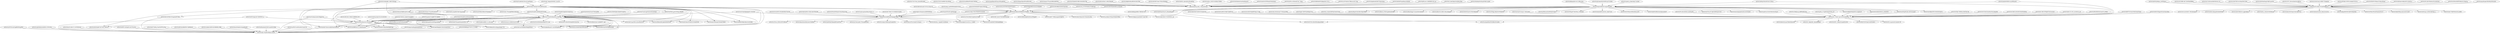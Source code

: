 strict digraph  {
	oQYwFuH7m9DO0j7Ew4vL2gOFgrAc -> oQYwFuNJ47DmhAUGsWyk8PQsUpT4;
	oQYwFuG7eUv3vAu_lArn4XFuAGfc -> oQYwFuEDYLj1e8G_7rXoymNcf1jA;
	"oQYwFuKbfqndyh9-ww118Ruu4Ixs" -> oQYwFuDaqCxdIDSD1wyajGrPCpHQ;
	oQYwFuHmWd5yJDGuzbQtnaymQOeA -> oQYwFuFfuxwdnyrnivccaZcBamIU;
	"oQYwFuNE24Ec-G9lxE1GB8KWn76Y" -> oQYwFuFfuxwdnyrnivccaZcBamIU;
	oQYwFuEHYX2J0Hjey_j3wPbrjpco -> "oQYwFuC8-wrdeC-W-XsD0TbBXysk";
	oQYwFuCRCiRk6aiVIjG9z5NpYOl0 -> oQYwFuNCoRybxwlD6HkLWzTGhOwc;
	oQYwFuI8Pn8HhMeI2mACTl_P8Dlk -> oQYwFuFN_7PeDw7gw2ZDV6wMEzOg;
	"oQYwFuCY2Xi7At0RKX-tQJ-4E0g4" -> oQYwFuEDYLj1e8G_7rXoymNcf1jA;
	oQYwFuCwn_YUYSWzbEnrVU6fQVqQ -> oQYwFuNCoRybxwlD6HkLWzTGhOwc;
	oQYwFuFitcdDf8nPXYLRLVU9K0AI -> oQYwFuEDYLj1e8G_7rXoymNcf1jA;
	"oQYwFuCH5VEiAlsbQH4-yuckzyDQ" -> oQYwFuNCoRybxwlD6HkLWzTGhOwc;
	"oQYwFuNUNHf6-sKF_IfuMXAGBR8A" -> "oQYwFuC8-wrdeC-W-XsD0TbBXysk";
	oQYwFuKRvoB1ymh7A7On7a3Zzy7E -> oQYwFuNCoRybxwlD6HkLWzTGhOwc;
	oQYwFuGJLGAmDNtSWHP2q2UYcMIM -> oQYwFuDaqCxdIDSD1wyajGrPCpHQ;
	oQYwFuG4Y5PgGBjp8ppKF1YOrG0M -> oQYwFuK7mQ0NH9neEtiL1LBerStg;
	oQYwFuG4Y5PgGBjp8ppKF1YOrG0M -> oQYwFuOcx3bRWqYN5J4jAaE7Jbks;
	"oQYwFuII8GgT4X2eFlvXrvS-XNzw" -> oQYwFuDaqCxdIDSD1wyajGrPCpHQ;
	"oQYwFuII8GgT4X2eFlvXrvS-XNzw" -> oQYwFuFN_7PeDw7gw2ZDV6wMEzOg;
	oQYwFuAnqv44yRmjjhbn6j8ZkVx0 -> oQYwFuOJL7GCpfn3oEbgu7JYxEl4;
	oQYwFuDAX39VRYHvvzyrPBYiieNY -> oQYwFuDaqCxdIDSD1wyajGrPCpHQ;
	oQYwFuDAX39VRYHvvzyrPBYiieNY -> oQYwFuFN_7PeDw7gw2ZDV6wMEzOg;
	oQYwFuM7md1ngyMa5mOh5QSlIOpI -> oQYwFuK7mQ0NH9neEtiL1LBerStg;
	oQYwFuEBFYVGvbnzWSBUEAZtThn8 -> oQYwFuFN_7PeDw7gw2ZDV6wMEzOg;
	"oQYwFuGC-K4NuoiDoBt3i0evnu_M" -> "oQYwFuC8-wrdeC-W-XsD0TbBXysk";
	oQYwFuCpe4k_q_KAeZaKq71nOx8I -> oQYwFuDaqCxdIDSD1wyajGrPCpHQ;
	oQYwFuC6M7fK23x1bd4q5We1LbI4 -> "oQYwFuC8-wrdeC-W-XsD0TbBXysk";
	oQYwFuJELrYlzwprmsaQE6F6HNm4 -> oQYwFuOcx3bRWqYN5J4jAaE7Jbks;
	oQYwFuF2aYkx0J60_YrBN7EGIsgA -> oQYwFuNJ47DmhAUGsWyk8PQsUpT4;
	oQYwFuF2aYkx0J60_YrBN7EGIsgA -> oQYwFuK7mQ0NH9neEtiL1LBerStg;
	oQYwFuF2aYkx0J60_YrBN7EGIsgA -> oQYwFuFfuxwdnyrnivccaZcBamIU;
	oQYwFuM5TveIgcsDs7Zl0WWI7i_o -> oQYwFuFfuxwdnyrnivccaZcBamIU;
	oQYwFuM5TveIgcsDs7Zl0WWI7i_o -> oQYwFuOJL7GCpfn3oEbgu7JYxEl4;
	oQYwFuJ4aERkn5KYNmutW0mARxTA -> oQYwFuEDYLj1e8G_7rXoymNcf1jA;
	oQYwFuIX5PobATqxJyCBjE1pawWo -> "oQYwFuC8-wrdeC-W-XsD0TbBXysk";
	oQYwFuOE9Cq1RJsO2tcwtGO6YRVI -> oQYwFuFfuxwdnyrnivccaZcBamIU;
	oQYwFuMXGYSMjpxGFzQzCkmi4RAo -> oQYwFuFN_7PeDw7gw2ZDV6wMEzOg;
	oQYwFuNXqmtMptnlP4inIlhIu4GE -> oQYwFuEDYLj1e8G_7rXoymNcf1jA;
	oQYwFuI6LVDdUTzbWwVzOoJCtClY -> oQYwFuFN_7PeDw7gw2ZDV6wMEzOg;
	oQYwFuImqta7PCog2rJ6RxQAKYEM -> oQYwFuEDYLj1e8G_7rXoymNcf1jA;
	oQYwFuAoip_ma8MDRI4ekADvW32E -> oQYwFuNCoRybxwlD6HkLWzTGhOwc;
	oQYwFuDTVpFaj52JSiEY86gjFS4s -> oQYwFuFfuxwdnyrnivccaZcBamIU;
	oQYwFuDTVpFaj52JSiEY86gjFS4s -> oQYwFuOJL7GCpfn3oEbgu7JYxEl4;
	oQYwFuDaqCxdIDSD1wyajGrPCpHQ -> oQYwFuOBm9u_PCIDUgiAh0mXGMlk;
	oQYwFuDaqCxdIDSD1wyajGrPCpHQ -> oQYwFuDBenFeqg1VcwymNDwMATSQ;
	oQYwFuDaqCxdIDSD1wyajGrPCpHQ -> oQYwFuMB9jKTbKqFQ67a2tgklnzM;
	oQYwFuDaqCxdIDSD1wyajGrPCpHQ -> oQYwFuHRsGC410RQ7u6tLx0KgAwI;
	oQYwFuDaqCxdIDSD1wyajGrPCpHQ -> "oQYwFuPd5WZOj-YI1TMt5MfpQlA0";
	oQYwFuDaqCxdIDSD1wyajGrPCpHQ -> "oQYwFuOVfQgJ-zBtJCH-PF3BZ8T4";
	oQYwFuDaqCxdIDSD1wyajGrPCpHQ -> oQYwFuJYRhumA3m89I3jlLVzQpr4;
	oQYwFuDaqCxdIDSD1wyajGrPCpHQ -> oQYwFuPYKquW7bk2YhX_cVSdCg8w;
	oQYwFuDaqCxdIDSD1wyajGrPCpHQ -> oQYwFuEAnXaDR1du554C_Wp67ywQ;
	oQYwFuDaqCxdIDSD1wyajGrPCpHQ -> oQYwFuPhvEkXeMeRcH_syl8A3fGU;
	oQYwFuDaqCxdIDSD1wyajGrPCpHQ -> oQYwFuNO3T0DyortlH0atDhsLxMU;
	oQYwFuDaqCxdIDSD1wyajGrPCpHQ -> oQYwFuKAlWoXRDa5hoQbgwxJ0nFY;
	oQYwFuDaqCxdIDSD1wyajGrPCpHQ -> oQYwFuETS5LuP7qb8cDBMdyxN1Xw;
	oQYwFuDaqCxdIDSD1wyajGrPCpHQ -> oQYwFuKuGoXpmpKXL6ErxSZFOEQM;
	oQYwFuDaqCxdIDSD1wyajGrPCpHQ -> "oQYwFuAo8UzX-Y4ETMIXvDw5Pg18";
	oQYwFuDaqCxdIDSD1wyajGrPCpHQ -> "oQYwFuGGIYgMGu6y-xfCl5rLlmgM";
	oQYwFuDaqCxdIDSD1wyajGrPCpHQ -> oQYwFuFN_7PeDw7gw2ZDV6wMEzOg;
	oQYwFuDaqCxdIDSD1wyajGrPCpHQ -> oQYwFuDZ9JBqTFDUM0Otf3TdQf7o;
	oQYwFuDaqCxdIDSD1wyajGrPCpHQ -> oQYwFuH8ikype9IB2r7BXY82l744;
	oQYwFuDaqCxdIDSD1wyajGrPCpHQ -> oQYwFuDbNQmOtwyv0_DDxyRXzgDU;
	oQYwFuDaqCxdIDSD1wyajGrPCpHQ -> oQYwFuMUYNvcXl4ONEodJmg5AFg8;
	oQYwFuDaqCxdIDSD1wyajGrPCpHQ -> "oQYwFuD8spP-tkScKIbvZXqUHbk0";
	oQYwFuDaqCxdIDSD1wyajGrPCpHQ -> oQYwFuLXqnb9PpFIWMBRoWiS4d84;
	oQYwFuIj42FlGzXCvgE0fjriqglc -> oQYwFuOcx3bRWqYN5J4jAaE7Jbks;
	oQYwFuGjP_DAyJn3ISMSD1_hw1F0 -> oQYwFuNJ47DmhAUGsWyk8PQsUpT4;
	oQYwFuPtiMdQiEKV4jbmU8Nl35Jc -> oQYwFuNCoRybxwlD6HkLWzTGhOwc;
	oQYwFuCsOkycvT9uTW6XWW2SXU80 -> oQYwFuOcx3bRWqYN5J4jAaE7Jbks;
	oQYwFuPM9Xl0p437Oa7o_Z_ZsWJY -> oQYwFuOJL7GCpfn3oEbgu7JYxEl4;
	oQYwFuNJ47DmhAUGsWyk8PQsUpT4 -> oQYwFuOUlsQdCce9r8kQSHYzN4NE;
	oQYwFuNJ47DmhAUGsWyk8PQsUpT4 -> oQYwFuDVKGf_jp4c5OSQp_RHjHKI;
	oQYwFuNJ47DmhAUGsWyk8PQsUpT4 -> oQYwFuNCoRybxwlD6HkLWzTGhOwc;
	oQYwFuNJ47DmhAUGsWyk8PQsUpT4 -> oQYwFuP4dUjaT3jlRlLUpVrL7o9k;
	oQYwFuNJ47DmhAUGsWyk8PQsUpT4 -> oQYwFuK7mQ0NH9neEtiL1LBerStg;
	oQYwFuNJ47DmhAUGsWyk8PQsUpT4 -> oQYwFuFfuxwdnyrnivccaZcBamIU;
	oQYwFuNJ47DmhAUGsWyk8PQsUpT4 -> oQYwFuO3b36U2FJ5jTK9PIRKWZqk;
	oQYwFuNJ47DmhAUGsWyk8PQsUpT4 -> "oQYwFuBhdDKxnWv-Ou5SHOgxRuvk";
	oQYwFuNJ47DmhAUGsWyk8PQsUpT4 -> oQYwFuHCCmpVKPuvL8uofZlnSO3o;
	oQYwFuNJ47DmhAUGsWyk8PQsUpT4 -> oQYwFuEtvLVYDfcU5SugSyQW7R5w;
	oQYwFuNJ47DmhAUGsWyk8PQsUpT4 -> oQYwFuFfH9y80BVqkhIH3RS8VQ3I;
	oQYwFuNJ47DmhAUGsWyk8PQsUpT4 -> oQYwFuOcx3bRWqYN5J4jAaE7Jbks;
	oQYwFuNJ47DmhAUGsWyk8PQsUpT4 -> oQYwFuKCYAGaVPOyfLTiUM4zBUHQ;
	oQYwFuNJ47DmhAUGsWyk8PQsUpT4 -> oQYwFuHWzWIarn7F2anY85sHO3TY;
	oQYwFuNJ47DmhAUGsWyk8PQsUpT4 -> oQYwFuEE1ywpeB45Vdh7hyzjawqg;
	oQYwFuNJ47DmhAUGsWyk8PQsUpT4 -> oQYwFuAr54VEerqIrYGPqtET0RbU;
	oQYwFuNJ47DmhAUGsWyk8PQsUpT4 -> oQYwFuEQM7QGw3oZkEN0mWxfB1ks;
	oQYwFuNJ47DmhAUGsWyk8PQsUpT4 -> oQYwFuMIewLays0nvbdjIbyfuabQ;
	oQYwFuNJ47DmhAUGsWyk8PQsUpT4 -> oQYwFuIL9YHbIo39k5nT5WpMjeLs;
	oQYwFuNJ47DmhAUGsWyk8PQsUpT4 -> oQYwFuMG0TjQ8D7X57Fz6_VNPC2o;
	oQYwFuNJ47DmhAUGsWyk8PQsUpT4 -> "oQYwFuDczcG5bNFQEjCHNi-Jp1hQ";
	oQYwFuNJ47DmhAUGsWyk8PQsUpT4 -> oQYwFuKRID0YBbJvfdAvGoCbZHRI;
	oQYwFuNJ47DmhAUGsWyk8PQsUpT4 -> oQYwFuGn0BBSxnZ_j4_BqSNyxxyU;
	oQYwFuNJ47DmhAUGsWyk8PQsUpT4 -> oQYwFuOJL7GCpfn3oEbgu7JYxEl4;
	oQYwFuNVQhH5EU6fbUeMoMSk7TJ8 -> oQYwFuEDYLj1e8G_7rXoymNcf1jA;
	oQYwFuOUlsQdCce9r8kQSHYzN4NE -> oQYwFuK7mQ0NH9neEtiL1LBerStg;
	oQYwFuOUlsQdCce9r8kQSHYzN4NE -> oQYwFuFfuxwdnyrnivccaZcBamIU;
	oQYwFuOUlsQdCce9r8kQSHYzN4NE -> oQYwFuOJL7GCpfn3oEbgu7JYxEl4;
	oQYwFuFrOchMOUuWmB9sRXcT3mTM -> oQYwFuOcx3bRWqYN5J4jAaE7Jbks;
	oQYwFuHGi34S9zrt_x0byCIAxp4E -> oQYwFuEDYLj1e8G_7rXoymNcf1jA;
	oQYwFuEtGLdHSrS2RJrCYgR3PczY -> oQYwFuFN_7PeDw7gw2ZDV6wMEzOg;
	oQYwFuLWYYt5vAC3igf8EWDwgPRU -> oQYwFuOJL7GCpfn3oEbgu7JYxEl4;
	oQYwFuCko17Pm3gkFBI9s03Xb2dQ -> oQYwFuK7mQ0NH9neEtiL1LBerStg;
	oQYwFuE5iJ6O5Gg8Lf4Yc65jPuUg -> oQYwFuK7mQ0NH9neEtiL1LBerStg;
	oQYwFuMBjB3Q6LAtfDz92oFe2TH0 -> oQYwFuEDYLj1e8G_7rXoymNcf1jA;
	"oQYwFuEwI485P46g8BWKgy-X-uBg" -> oQYwFuFN_7PeDw7gw2ZDV6wMEzOg;
	oQYwFuEr8eMnh2lunlUY6e5gSf80 -> oQYwFuK7mQ0NH9neEtiL1LBerStg;
	oQYwFuHLcMz0mwp47V3eILpux96E -> oQYwFuFN_7PeDw7gw2ZDV6wMEzOg;
	"oQYwFuBoGyROe-wQks2AhrWDhZ8E" -> oQYwFuOcx3bRWqYN5J4jAaE7Jbks;
	oQYwFuN5Q1NCP56WvlbWWY4zIyUc -> oQYwFuNCoRybxwlD6HkLWzTGhOwc;
	oQYwFuHJqSl9ktrewmZseY8jkX90 -> oQYwFuNCoRybxwlD6HkLWzTGhOwc;
	"oQYwFuJIjS7QPDT5Jsfbkqh-6vos" -> oQYwFuFN_7PeDw7gw2ZDV6wMEzOg;
	oQYwFuC5tT_5h3uxLbkuMusXBPwo -> "oQYwFuC8-wrdeC-W-XsD0TbBXysk";
	oQYwFuCpRC9kOu0wB3H11rVOvO5w -> oQYwFuOJL7GCpfn3oEbgu7JYxEl4;
	"oQYwFuCG50C5eO1vfKNF-7EbAKQQ" -> "oQYwFuC8-wrdeC-W-XsD0TbBXysk";
	oQYwFuFfVHkUvP9YN1AMgWUP2tU4 -> "oQYwFuC8-wrdeC-W-XsD0TbBXysk";
	oQYwFuMB9jKTbKqFQ67a2tgklnzM -> oQYwFuFN_7PeDw7gw2ZDV6wMEzOg;
	"oQYwFuNhVEK7AeoC-PK4sWKik6eE" -> oQYwFuEDYLj1e8G_7rXoymNcf1jA;
	oQYwFuFXEWFvFkbaQ1Yt8yyOEea8 -> "oQYwFuC8-wrdeC-W-XsD0TbBXysk";
	"oQYwFuKEIAnrwhkEyDW-xVJwB1zs" -> "oQYwFuC8-wrdeC-W-XsD0TbBXysk";
	oQYwFuN1Te05s3_QnksOvzmqp6y4 -> oQYwFuFfuxwdnyrnivccaZcBamIU;
	oQYwFuCXMMYJj82zXkdMVTxjfTCo -> oQYwFuK7mQ0NH9neEtiL1LBerStg;
	oQYwFuDVKGf_jp4c5OSQp_RHjHKI -> oQYwFuK7mQ0NH9neEtiL1LBerStg;
	oQYwFuNCoRybxwlD6HkLWzTGhOwc -> oQYwFuHT_Qtz4vT2kSQBMfCJtOpY;
	oQYwFuNCoRybxwlD6HkLWzTGhOwc -> oQYwFuDBdoQaJfe64nPmoZPHgnb0;
	oQYwFuNCoRybxwlD6HkLWzTGhOwc -> oQYwFuCjE977MHJcaxgmbtWAJPZ0;
	oQYwFuNCoRybxwlD6HkLWzTGhOwc -> oQYwFuOcx3bRWqYN5J4jAaE7Jbks;
	oQYwFuNCoRybxwlD6HkLWzTGhOwc -> oQYwFuGkLPzMjLGQUUMxLXCy28xs;
	oQYwFuNCoRybxwlD6HkLWzTGhOwc -> oQYwFuLuSkhhsVtWqwNSHyfwWBuI;
	oQYwFuNCoRybxwlD6HkLWzTGhOwc -> "oQYwFuO8ghmUptaMfaFC-lokx7bM";
	oQYwFuNCoRybxwlD6HkLWzTGhOwc -> oQYwFuO9JvL6urc1T5uGtMYuv_aE;
	oQYwFuNCoRybxwlD6HkLWzTGhOwc -> oQYwFuNTustA0D80TMRHdqB8BpIg;
	oQYwFuNCoRybxwlD6HkLWzTGhOwc -> oQYwFuCrWieT6ReYOuj9rK42OVHg;
	oQYwFuNCoRybxwlD6HkLWzTGhOwc -> "oQYwFuEauHgb3C5w5X-5x_L7A6D0";
	oQYwFuD_w2jhuEsBlVkyG4eQvOuM -> oQYwFuFN_7PeDw7gw2ZDV6wMEzOg;
	oQYwFuP4dUjaT3jlRlLUpVrL7o9k -> oQYwFuK7mQ0NH9neEtiL1LBerStg;
	oQYwFuP4dUjaT3jlRlLUpVrL7o9k -> oQYwFuFfuxwdnyrnivccaZcBamIU;
	oQYwFuFN0zdOIWpQxUDonO6ymw6A -> oQYwFuOcx3bRWqYN5J4jAaE7Jbks;
	oQYwFuK7mQ0NH9neEtiL1LBerStg -> oQYwFuFfuxwdnyrnivccaZcBamIU;
	oQYwFuK7mQ0NH9neEtiL1LBerStg -> oQYwFuIKwpu6FxOxPdPqgraxBmj0;
	oQYwFuK7mQ0NH9neEtiL1LBerStg -> oQYwFuG8oTTqs4pM5xrpM4FEz71E;
	oQYwFuK7mQ0NH9neEtiL1LBerStg -> oQYwFuO3b36U2FJ5jTK9PIRKWZqk;
	oQYwFuK7mQ0NH9neEtiL1LBerStg -> oQYwFuECuwYf5XK8QYRnkj0X0LiA;
	oQYwFuK7mQ0NH9neEtiL1LBerStg -> "oQYwFuBhdDKxnWv-Ou5SHOgxRuvk";
	oQYwFuK7mQ0NH9neEtiL1LBerStg -> oQYwFuHCCmpVKPuvL8uofZlnSO3o;
	oQYwFuK7mQ0NH9neEtiL1LBerStg -> oQYwFuFfH9y80BVqkhIH3RS8VQ3I;
	oQYwFuK7mQ0NH9neEtiL1LBerStg -> oQYwFuA9CB6g0BvY0MrS8oKeNDuU;
	oQYwFuK7mQ0NH9neEtiL1LBerStg -> oQYwFuKCYAGaVPOyfLTiUM4zBUHQ;
	oQYwFuK7mQ0NH9neEtiL1LBerStg -> "oQYwFuJhbGulKll81-X_irXrsamA";
	oQYwFuK7mQ0NH9neEtiL1LBerStg -> "oQYwFuOLtuf-y1M0RtSOA-DvYHkI";
	oQYwFuK7mQ0NH9neEtiL1LBerStg -> "oQYwFuB6qOOB-whDqps8dafg7YTU";
	oQYwFuK7mQ0NH9neEtiL1LBerStg -> oQYwFuMU9sWKMQbnQn8jDVY0_3p4;
	oQYwFuK7mQ0NH9neEtiL1LBerStg -> oQYwFuPFw1RwN3OOqGJM55ZA1FzA;
	oQYwFuK7mQ0NH9neEtiL1LBerStg -> "oQYwFuHI6x0Gm8-24Jt8kPPV_4q0";
	oQYwFuK7mQ0NH9neEtiL1LBerStg -> oQYwFuAr54VEerqIrYGPqtET0RbU;
	oQYwFuK7mQ0NH9neEtiL1LBerStg -> oQYwFuEQM7QGw3oZkEN0mWxfB1ks;
	oQYwFuK7mQ0NH9neEtiL1LBerStg -> oQYwFuMIewLays0nvbdjIbyfuabQ;
	oQYwFuK7mQ0NH9neEtiL1LBerStg -> oQYwFuDfBnwsmGAP0sRLIqrIxdRU;
	oQYwFuK7mQ0NH9neEtiL1LBerStg -> "oQYwFuDczcG5bNFQEjCHNi-Jp1hQ";
	oQYwFuK7mQ0NH9neEtiL1LBerStg -> oQYwFuKRID0YBbJvfdAvGoCbZHRI;
	oQYwFuK7mQ0NH9neEtiL1LBerStg -> oQYwFuGn0BBSxnZ_j4_BqSNyxxyU;
	"oQYwFuFO-JXrVWbd5aYN1K3dl33M" -> "oQYwFuC8-wrdeC-W-XsD0TbBXysk";
	"oQYwFuLLg4uxUwqkkR7FZ-DJIftM" -> oQYwFuFfuxwdnyrnivccaZcBamIU;
	"oQYwFuDPsD--pdewjKLeVKrnBXZg" -> oQYwFuEDYLj1e8G_7rXoymNcf1jA;
	oQYwFuCAFuo_OO3Vv5ODRzCUlf0M -> oQYwFuEDYLj1e8G_7rXoymNcf1jA;
	oQYwFuFzKC9j6uXctmr9xeHrgw3Y -> oQYwFuEDYLj1e8G_7rXoymNcf1jA;
	oQYwFuFfuxwdnyrnivccaZcBamIU -> oQYwFuO3b36U2FJ5jTK9PIRKWZqk;
	oQYwFuFfuxwdnyrnivccaZcBamIU -> "oQYwFuBhdDKxnWv-Ou5SHOgxRuvk";
	oQYwFuFfuxwdnyrnivccaZcBamIU -> oQYwFuA9CB6g0BvY0MrS8oKeNDuU;
	oQYwFuFfuxwdnyrnivccaZcBamIU -> "oQYwFuB6qOOB-whDqps8dafg7YTU";
	oQYwFuFfuxwdnyrnivccaZcBamIU -> oQYwFuEQM7QGw3oZkEN0mWxfB1ks;
	oQYwFuFfuxwdnyrnivccaZcBamIU -> oQYwFuMIewLays0nvbdjIbyfuabQ;
	oQYwFuFfuxwdnyrnivccaZcBamIU -> oQYwFuMG0TjQ8D7X57Fz6_VNPC2o;
	oQYwFuFfuxwdnyrnivccaZcBamIU -> "oQYwFuDczcG5bNFQEjCHNi-Jp1hQ";
	oQYwFuFfuxwdnyrnivccaZcBamIU -> oQYwFuGn0BBSxnZ_j4_BqSNyxxyU;
	oQYwFuFfuxwdnyrnivccaZcBamIU -> oQYwFuOJL7GCpfn3oEbgu7JYxEl4;
	oQYwFuGOINzMMfPTH9QoYsUBq3Lg -> "oQYwFuC8-wrdeC-W-XsD0TbBXysk";
	"oQYwFuEYqVI3vo4p1J7-QtEa4A0U" -> oQYwFuFN_7PeDw7gw2ZDV6wMEzOg;
	"oQYwFuGxdh-HUPFR4nET9GXt08aU" -> oQYwFuEDYLj1e8G_7rXoymNcf1jA;
	oQYwFuAcpzHsqeeC6bS9hLDWGrEM -> "oQYwFuC8-wrdeC-W-XsD0TbBXysk";
	"oQYwFuC8-wrdeC-W-XsD0TbBXysk" -> "oQYwFuNvsLtZ05HN-78Wz8xX4gV4";
	"oQYwFuC8-wrdeC-W-XsD0TbBXysk" -> oQYwFuMx9uvzKpugS62QIiOFtDdc;
	"oQYwFuC8-wrdeC-W-XsD0TbBXysk" -> "oQYwFuHiMTIRRzYuv-gpJerRJB_8";
	"oQYwFuC8-wrdeC-W-XsD0TbBXysk" -> "oQYwFuKlCy_tctfJ-QU5D3X9srpY";
	"oQYwFuC8-wrdeC-W-XsD0TbBXysk" -> oQYwFuBaVJTD20aqCcMaUBJGWTjs;
	"oQYwFuC8-wrdeC-W-XsD0TbBXysk" -> oQYwFuHIxxK3a2EH_56mZLOczFrA;
	"oQYwFuC8-wrdeC-W-XsD0TbBXysk" -> oQYwFuAXgolbX0G6vOJMYGRZJMQk;
	"oQYwFuC8-wrdeC-W-XsD0TbBXysk" -> oQYwFuNVBzIcP6rnEPaebnZPztUU;
	"oQYwFuC8-wrdeC-W-XsD0TbBXysk" -> oQYwFuBADMRojcojYjve4Z2UxkVI;
	"oQYwFuC8-wrdeC-W-XsD0TbBXysk" -> "oQYwFuDM5LpL-xr0PeCKBOIqLi_s";
	"oQYwFuC8-wrdeC-W-XsD0TbBXysk" -> oQYwFuDAr7YIklP08otd1K1j49BU;
	"oQYwFuJ2E0-ar-dQwmH7x6_7zXyg" -> oQYwFuEDYLj1e8G_7rXoymNcf1jA;
	oQYwFuECuwYf5XK8QYRnkj0X0LiA -> oQYwFuOJL7GCpfn3oEbgu7JYxEl4;
	"oQYwFuFW-z6woDcRk-ousAOtnylM" -> oQYwFuFN_7PeDw7gw2ZDV6wMEzOg;
	oQYwFuPhvEkXeMeRcH_syl8A3fGU -> oQYwFuFN_7PeDw7gw2ZDV6wMEzOg;
	"oQYwFuFBHMdNVf2JRg0QM-57Fl_c" -> oQYwFuEDYLj1e8G_7rXoymNcf1jA;
	"oQYwFuLtJZssqZmxDKtjUNQ3s1-U" -> oQYwFuOcx3bRWqYN5J4jAaE7Jbks;
	oQYwFuEtvLVYDfcU5SugSyQW7R5w -> oQYwFuOJL7GCpfn3oEbgu7JYxEl4;
	oQYwFuMU76647UUC8XXd3vSly6bc -> oQYwFuOcx3bRWqYN5J4jAaE7Jbks;
	oQYwFuC2RdJLoaJ_AB6f8yRJLQZ4 -> oQYwFuFN_7PeDw7gw2ZDV6wMEzOg;
	"oQYwFuJGR_e-vVgDR26qOGOOm_DY" -> oQYwFuFN_7PeDw7gw2ZDV6wMEzOg;
	oQYwFuA9CB6g0BvY0MrS8oKeNDuU -> oQYwFuOJL7GCpfn3oEbgu7JYxEl4;
	oQYwFuOcx3bRWqYN5J4jAaE7Jbks -> "oQYwFuCZTcxs_RVShl-tPFURHuew";
	oQYwFuOcx3bRWqYN5J4jAaE7Jbks -> oQYwFuHp42k3uDthELe9c5YkMfew;
	oQYwFuOcx3bRWqYN5J4jAaE7Jbks -> oQYwFuJMPXkITHKAQfiFFnbGPSos;
	oQYwFuOcx3bRWqYN5J4jAaE7Jbks -> oQYwFuJvU6xCg5By7TGLeqHfzomA;
	oQYwFuOcx3bRWqYN5J4jAaE7Jbks -> oQYwFuC4sJmr53bEeLgO5xAAeVh4;
	oQYwFuOcx3bRWqYN5J4jAaE7Jbks -> "oQYwFuEyoLTYtctvbeQF-SG3qzzs";
	oQYwFuOcx3bRWqYN5J4jAaE7Jbks -> oQYwFuM0Lf4y_CeJpbBUOoXXIjwg;
	oQYwFuOcx3bRWqYN5J4jAaE7Jbks -> oQYwFuNTustA0D80TMRHdqB8BpIg;
	oQYwFuOcx3bRWqYN5J4jAaE7Jbks -> "oQYwFuEauHgb3C5w5X-5x_L7A6D0";
	"oQYwFuEonY1ntB-sT_5vCNVJCwnI" -> oQYwFuOJL7GCpfn3oEbgu7JYxEl4;
	"oQYwFuI0PFS-SQYgMUi19C7R14Y0" -> oQYwFuOJL7GCpfn3oEbgu7JYxEl4;
	"oQYwFuCy2P-HnXvQ7RBuwsw871Mg" -> oQYwFuEDYLj1e8G_7rXoymNcf1jA;
	oQYwFuGAJixBreEENB7T6j5uXrAA -> oQYwFuEDYLj1e8G_7rXoymNcf1jA;
	oQYwFuFYJEy7l98Xbuz56bT8A78k -> oQYwFuFN_7PeDw7gw2ZDV6wMEzOg;
	oQYwFuFxYUEAUbnAMmVExCjHgGR0 -> oQYwFuFN_7PeDw7gw2ZDV6wMEzOg;
	"oQYwFuK67Ts8Nq_NnaYL9VW-yGvg" -> oQYwFuOJL7GCpfn3oEbgu7JYxEl4;
	oQYwFuH8TsiDsR8dNNs7qlMk0xy0 -> oQYwFuOJL7GCpfn3oEbgu7JYxEl4;
	oQYwFuGCQRCL4NaWbVNd3PtDXPbA -> oQYwFuFN_7PeDw7gw2ZDV6wMEzOg;
	"oQYwFuGGIYgMGu6y-xfCl5rLlmgM" -> oQYwFuFN_7PeDw7gw2ZDV6wMEzOg;
	oQYwFuI9ZKtfVSg4HIeyzrGld39Y -> oQYwFuEDYLj1e8G_7rXoymNcf1jA;
	"oQYwFuBr-3DE1WPIkjPTU9UwNs38" -> oQYwFuFN_7PeDw7gw2ZDV6wMEzOg;
	"oQYwFuJBUjoLo-LMBFBfFvFz9_aA" -> oQYwFuEDYLj1e8G_7rXoymNcf1jA;
	oQYwFuEQM7QGw3oZkEN0mWxfB1ks -> oQYwFuOJL7GCpfn3oEbgu7JYxEl4;
	oQYwFuIXEU2U1FP_rcxV65Vri_DY -> oQYwFuFN_7PeDw7gw2ZDV6wMEzOg;
	oQYwFuFN_7PeDw7gw2ZDV6wMEzOg -> "oQYwFuPS2-auja4weO1Acbyd1-f8";
	oQYwFuFN_7PeDw7gw2ZDV6wMEzOg -> oQYwFuMUYNvcXl4ONEodJmg5AFg8;
	oQYwFuFN_7PeDw7gw2ZDV6wMEzOg -> oQYwFuBo9sNyLnjwT6dxWj9outOk;
	oQYwFuFN_7PeDw7gw2ZDV6wMEzOg -> oQYwFuLXqnb9PpFIWMBRoWiS4d84;
	oQYwFuFN_7PeDw7gw2ZDV6wMEzOg -> oQYwFuP_IA6phMk_3Jatq0fRKIgw;
	oQYwFuFN_7PeDw7gw2ZDV6wMEzOg -> oQYwFuNZFU_rXHsjZUjnipHZwD34;
	oQYwFuFN_7PeDw7gw2ZDV6wMEzOg -> oQYwFuDPJGT29V3Qjd1SATNFoBCs;
	"oQYwFuCmBtyCd0WsYaUBHHE-yOHk" -> oQYwFuOJL7GCpfn3oEbgu7JYxEl4;
	oQYwFuDucjtTm6j541dazgtBzA8U -> oQYwFuOJL7GCpfn3oEbgu7JYxEl4;
	oQYwFuKMoy8AvECEIUuomXGUISBA -> oQYwFuOJL7GCpfn3oEbgu7JYxEl4;
	"oQYwFuI0_QAGZRgVGoWJ69-jJT6A" -> oQYwFuEDYLj1e8G_7rXoymNcf1jA;
	oQYwFuLoPtOC1aGtOLoXwUuueUU8 -> oQYwFuOJL7GCpfn3oEbgu7JYxEl4;
	oQYwFuNXA5kyMCd5nj3PGBv2oukM -> oQYwFuEDYLj1e8G_7rXoymNcf1jA;
}
